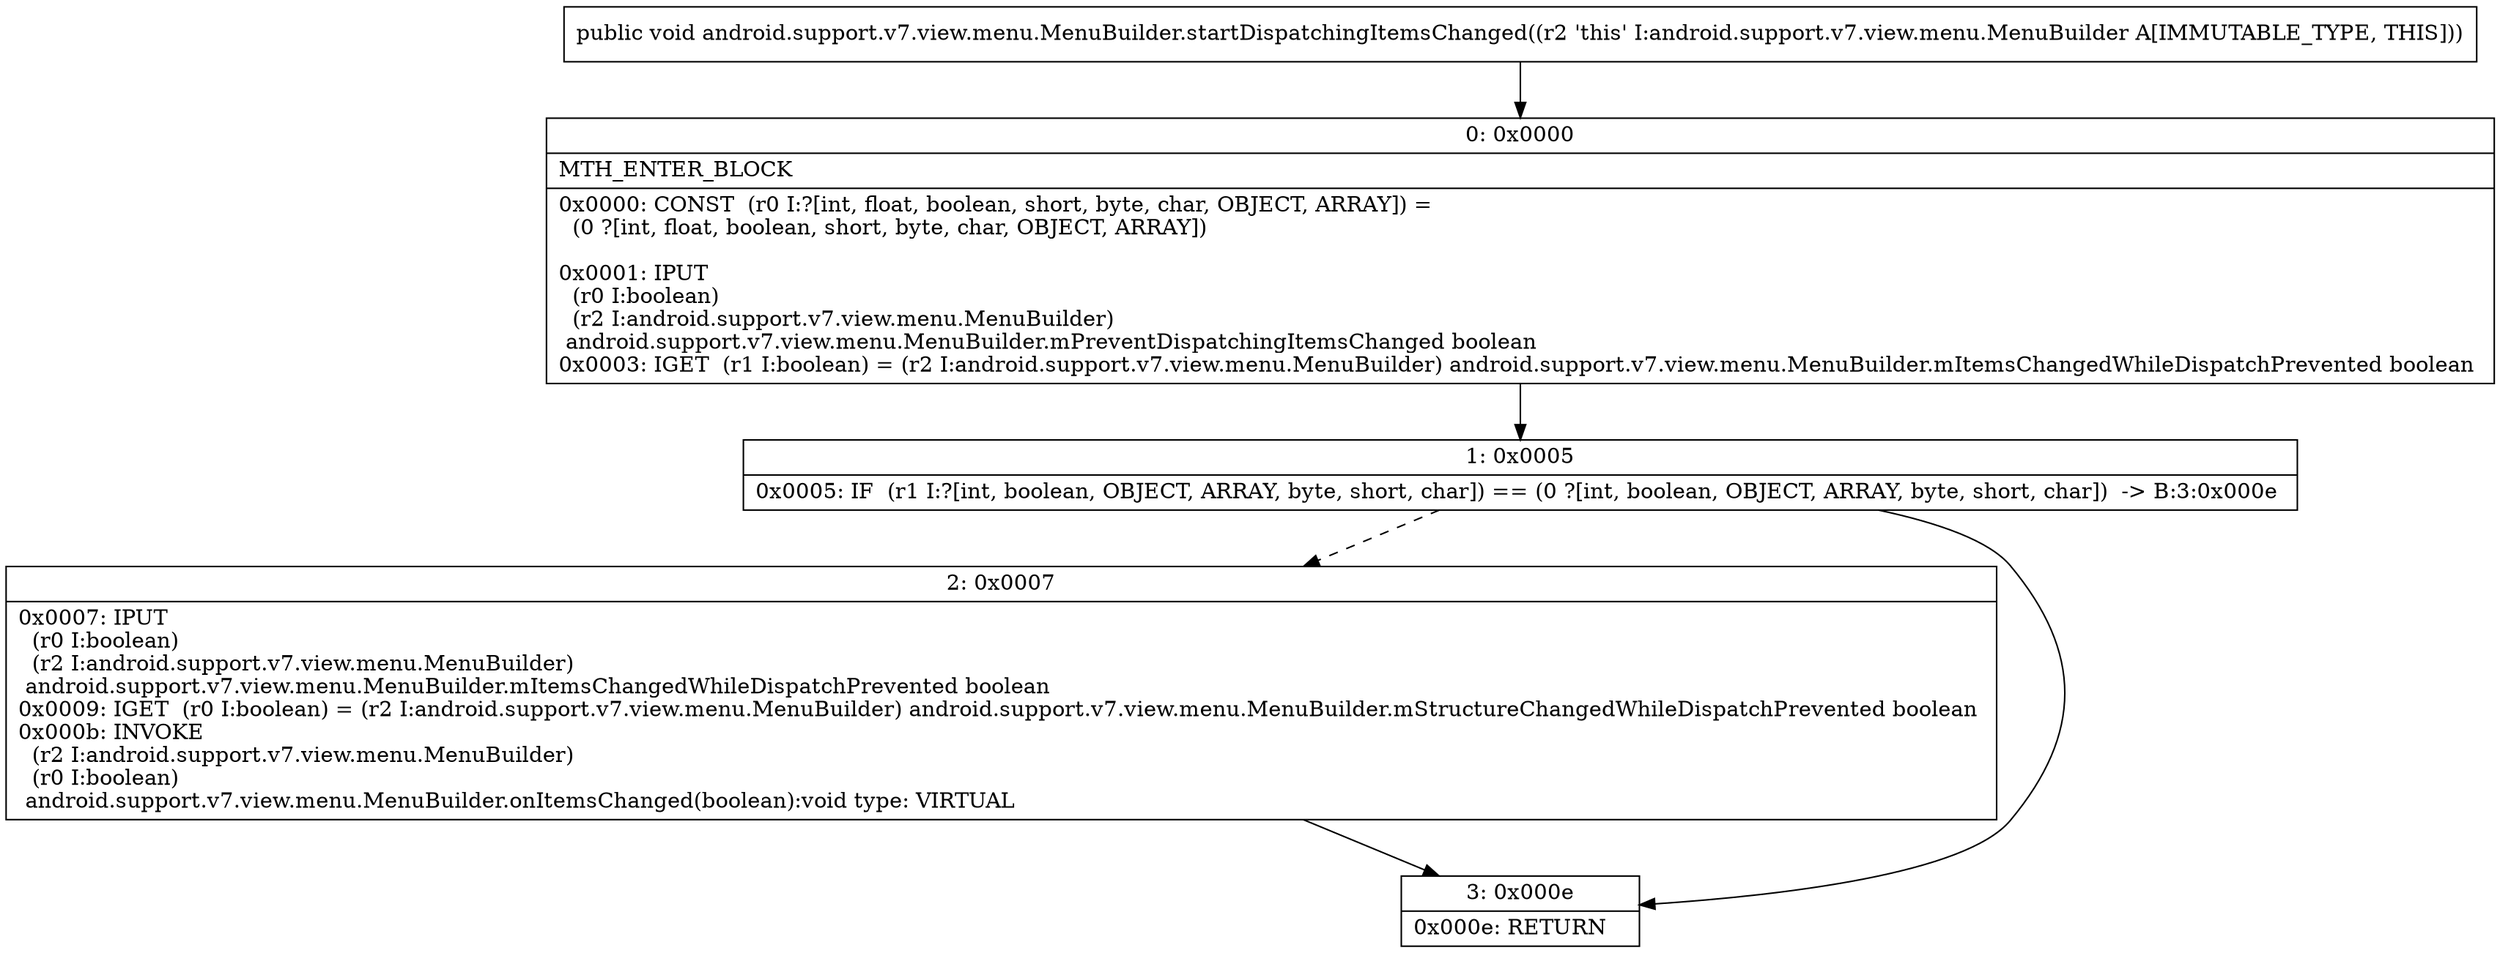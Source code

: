 digraph "CFG forandroid.support.v7.view.menu.MenuBuilder.startDispatchingItemsChanged()V" {
Node_0 [shape=record,label="{0\:\ 0x0000|MTH_ENTER_BLOCK\l|0x0000: CONST  (r0 I:?[int, float, boolean, short, byte, char, OBJECT, ARRAY]) = \l  (0 ?[int, float, boolean, short, byte, char, OBJECT, ARRAY])\l \l0x0001: IPUT  \l  (r0 I:boolean)\l  (r2 I:android.support.v7.view.menu.MenuBuilder)\l android.support.v7.view.menu.MenuBuilder.mPreventDispatchingItemsChanged boolean \l0x0003: IGET  (r1 I:boolean) = (r2 I:android.support.v7.view.menu.MenuBuilder) android.support.v7.view.menu.MenuBuilder.mItemsChangedWhileDispatchPrevented boolean \l}"];
Node_1 [shape=record,label="{1\:\ 0x0005|0x0005: IF  (r1 I:?[int, boolean, OBJECT, ARRAY, byte, short, char]) == (0 ?[int, boolean, OBJECT, ARRAY, byte, short, char])  \-\> B:3:0x000e \l}"];
Node_2 [shape=record,label="{2\:\ 0x0007|0x0007: IPUT  \l  (r0 I:boolean)\l  (r2 I:android.support.v7.view.menu.MenuBuilder)\l android.support.v7.view.menu.MenuBuilder.mItemsChangedWhileDispatchPrevented boolean \l0x0009: IGET  (r0 I:boolean) = (r2 I:android.support.v7.view.menu.MenuBuilder) android.support.v7.view.menu.MenuBuilder.mStructureChangedWhileDispatchPrevented boolean \l0x000b: INVOKE  \l  (r2 I:android.support.v7.view.menu.MenuBuilder)\l  (r0 I:boolean)\l android.support.v7.view.menu.MenuBuilder.onItemsChanged(boolean):void type: VIRTUAL \l}"];
Node_3 [shape=record,label="{3\:\ 0x000e|0x000e: RETURN   \l}"];
MethodNode[shape=record,label="{public void android.support.v7.view.menu.MenuBuilder.startDispatchingItemsChanged((r2 'this' I:android.support.v7.view.menu.MenuBuilder A[IMMUTABLE_TYPE, THIS])) }"];
MethodNode -> Node_0;
Node_0 -> Node_1;
Node_1 -> Node_2[style=dashed];
Node_1 -> Node_3;
Node_2 -> Node_3;
}

